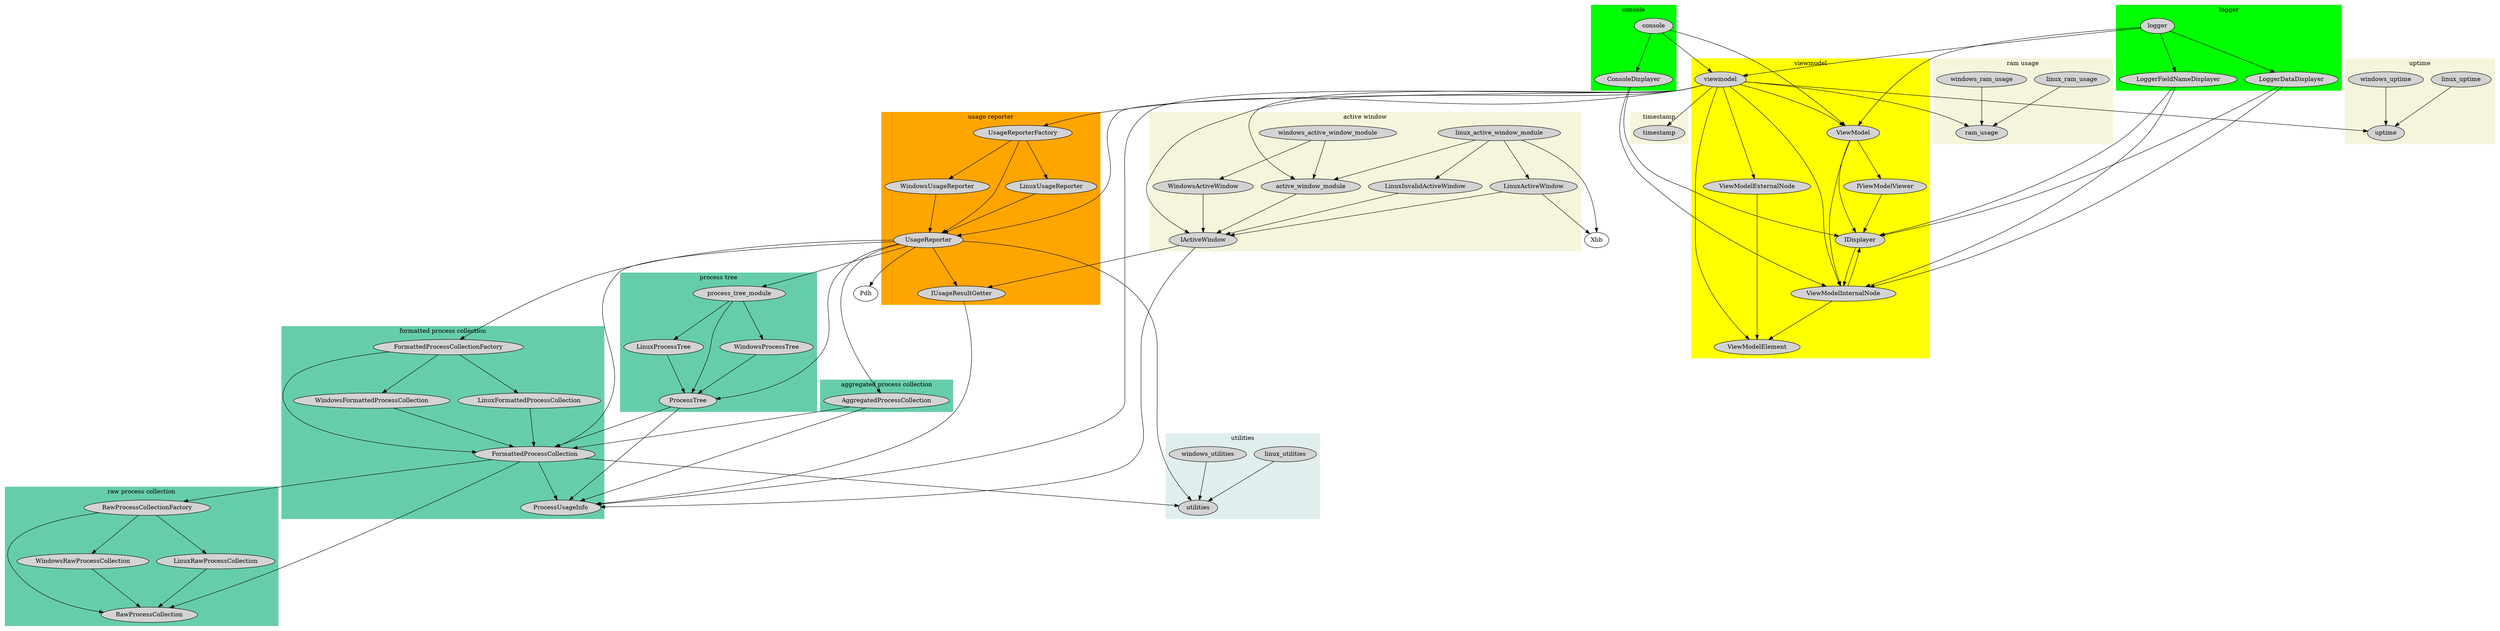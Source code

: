 digraph batarim {

    ranksep=1.25

    subgraph cluster_console {
        node [style=filled];
        style=filled;
        color=green;
        label = "console";
        console -> ConsoleDisplayer;
    }

    subgraph cluster_logger {
        node [style=filled];
        style=filled;
        color=green;
        label = "logger";
        logger -> LoggerFieldNameDisplayer;
        logger -> LoggerDataDisplayer;
    }

    subgraph cluster_viewmodel {
        node [style=filled];
        style=filled;
        color=yellow;
        label = "viewmodel";
        IDisplayer -> ViewModelInternalNode;
        ViewModelInternalNode -> IDisplayer;
        ViewModelInternalNode -> ViewModelElement;
        ViewModelExternalNode -> ViewModelElement;
        IViewModelViewer -> IDisplayer;
        ViewModel -> IViewModelViewer;
        ViewModel -> ViewModelInternalNode;
        ViewModel -> IDisplayer;
        viewmodel -> ViewModelElement;
        viewmodel -> ViewModelInternalNode;
        viewmodel -> ViewModelExternalNode;
        viewmodel -> ViewModel;
    }

    subgraph cluster_usage_reporter {
        node [style=filled];
        style=filled;
        color=orange;
        label = "usage reporter";
        UsageReporter -> IUsageResultGetter;
        LinuxUsageReporter -> UsageReporter;
        WindowsUsageReporter -> UsageReporter;
        UsageReporterFactory -> UsageReporter;
        UsageReporterFactory -> LinuxUsageReporter;
        UsageReporterFactory -> WindowsUsageReporter;
    }

    subgraph cluster_aggregated_process_collection {
        node [style=filled];
        style=filled;
        color=aquamarine3;
        label = "aggregated process collection";
        AggregatedProcessCollection;
    }

    subgraph cluster_process_tree {
        node [style=filled];
        style=filled;
        color=aquamarine3;
        label = "process tree";
        LinuxProcessTree -> ProcessTree;
        WindowsProcessTree -> ProcessTree;
        process_tree_module -> ProcessTree;
        process_tree_module -> LinuxProcessTree;
        process_tree_module -> WindowsProcessTree;
    }

    subgraph cluster_formatted_process_collection {
        node [style=filled];
        style=filled;
        color=aquamarine3;
        label = "formatted process collection";
        LinuxFormattedProcessCollection -> FormattedProcessCollection;
        WindowsFormattedProcessCollection -> FormattedProcessCollection;
        FormattedProcessCollectionFactory -> FormattedProcessCollection;
        FormattedProcessCollectionFactory -> LinuxFormattedProcessCollection;
        FormattedProcessCollectionFactory -> WindowsFormattedProcessCollection;
        FormattedProcessCollection -> ProcessUsageInfo;
    }

    subgraph cluster_raw_process_collection {
        node [style=filled];
        style=filled;
        color=aquamarine3;
        label = "raw process collection";
        LinuxRawProcessCollection -> RawProcessCollection;
        WindowsRawProcessCollection -> RawProcessCollection;
        RawProcessCollectionFactory -> RawProcessCollection;
        RawProcessCollectionFactory -> LinuxRawProcessCollection;
        RawProcessCollectionFactory -> WindowsRawProcessCollection;
    }
    
    subgraph cluster_active_window {
        node [style=filled];
        style=filled;
        color=beige;
        label = "active window";
        LinuxActiveWindow -> IActiveWindow;
        LinuxInvalidActiveWindow -> IActiveWindow;
        WindowsActiveWindow -> IActiveWindow;
        active_window_module -> IActiveWindow;
        linux_active_window_module -> active_window_module;
        linux_active_window_module -> LinuxActiveWindow;
        linux_active_window_module -> LinuxInvalidActiveWindow;
        windows_active_window_module -> active_window_module;
        windows_active_window_module -> WindowsActiveWindow;
    }

    subgraph cluster_ram_usage {
        node [style=filled];
        style=filled;
        color=beige;
        label = "ram usage";
        linux_ram_usage -> ram_usage;
        windows_ram_usage -> ram_usage;
    }

    subgraph cluster_timestamp {
        node [style=filled];
        style=filled;
        color=beige;
        label = "timestamp";
        timestamp;
    }

    subgraph cluster_uptime {
        node [style=filled];
        style=filled;
        color=beige;
        label = "uptime";
        linux_uptime -> uptime;
        windows_uptime -> uptime;
    }

    subgraph cluster_utilities {
        node [style=filled];
        style=filled;
        color=azure2;
        label = "utilities";
        linux_utilities -> utilities;
        windows_utilities -> utilities;
    }

    ConsoleDisplayer -> IDisplayer;
    ConsoleDisplayer -> ViewModelInternalNode;
    console -> ViewModel;
    console -> viewmodel;

    LoggerFieldNameDisplayer -> IDisplayer;
    LoggerFieldNameDisplayer -> ViewModelInternalNode;
    LoggerDataDisplayer -> IDisplayer;
    LoggerDataDisplayer -> ViewModelInternalNode;
    logger -> ViewModel;
    logger -> viewmodel;

    viewmodel -> timestamp;
    viewmodel -> UsageReporterFactory;
    viewmodel -> UsageReporter;
    viewmodel -> ProcessUsageInfo;
    viewmodel -> ram_usage;
    viewmodel -> active_window_module;
    viewmodel -> IActiveWindow;
    viewmodel -> uptime;

    IUsageResultGetter -> ProcessUsageInfo;
    UsageReporter -> FormattedProcessCollection;
    UsageReporter -> FormattedProcessCollectionFactory;
    UsageReporter -> AggregatedProcessCollection;
    UsageReporter -> ProcessTree;
    UsageReporter -> process_tree_module;
    UsageReporter -> utilities;
    UsageReporter -> Pdh;

    AggregatedProcessCollection -> FormattedProcessCollection;
    AggregatedProcessCollection -> ProcessUsageInfo;

    ProcessTree -> FormattedProcessCollection;
    ProcessTree -> ProcessUsageInfo;

    FormattedProcessCollection -> utilities;
    FormattedProcessCollection -> RawProcessCollectionFactory;
    FormattedProcessCollection -> RawProcessCollection;

    IActiveWindow -> IUsageResultGetter;
    IActiveWindow -> ProcessUsageInfo;
    linux_active_window_module -> Xlib;
    LinuxActiveWindow -> Xlib;

}
